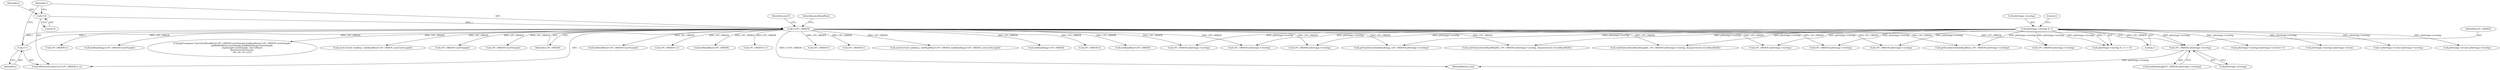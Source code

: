 digraph "0_Android_8e3be529372892e20ccf196809bc73276c822189@pointer" {
"1000720" [label="(Call,LPC_ORDER+pSettings->overlap)"];
"1000467" [label="(Call,i<LPC_ORDER)"];
"1000464" [label="(Call,i=0)"];
"1000470" [label="(Call,i++)"];
"1000540" [label="(Call,pSettings->overlap & 1)"];
"1000688" [label="(Call,LPC_ORDER+pSettings->overlap)"];
"1000463" [label="(ControlStructure,for(i=0;i<LPC_ORDER;i++))"];
"1000552" [label="(Call,(pSettings->overlap+pSettings->nCols)>>1)"];
"1000467" [label="(Call,i<LPC_ORDER)"];
"1000466" [label="(Literal,0)"];
"1000718" [label="(Call,lowBandImag[LPC_ORDER+pSettings->overlap])"];
"1000638" [label="(Call,getScalefactor(lowBandImag, LPC_ORDER+pSettings->overlap))"];
"1000540" [label="(Call,pSettings->overlap & 1)"];
"1000468" [label="(Identifier,i)"];
"1000720" [label="(Call,LPC_ORDER+pSettings->overlap)"];
"1001819" [label="(Call,lowBandReal+LPC_ORDER+startSample)"];
"1001891" [label="(Call,LPC_ORDER+i-2)"];
"1000740" [label="(Call,lowBandReal+LPC_ORDER)"];
"1000553" [label="(Call,pSettings->overlap+pSettings->nCols)"];
"1000506" [label="(Call,i<pSettings->nCols+pSettings->overlap)"];
"1000671" [label="(Call,scaleValues(&lowBandReal[0], LPC_ORDER+pSettings->overlap, dynamicScale-ovLowBandShift))"];
"1000703" [label="(Call,scaleValues(&lowBandImag[0], LPC_ORDER+pSettings->overlap, dynamicScale-ovLowBandShift))"];
"1000640" [label="(Call,LPC_ORDER+pSettings->overlap)"];
"1000508" [label="(Call,pSettings->nCols+pSettings->overlap)"];
"1000605" [label="(Call,LPC_ORDER+pSettings->overlap)"];
"1001882" [label="(Call,LPC_ORDER+i-1)"];
"1000541" [label="(Call,pSettings->overlap)"];
"1000708" [label="(Call,LPC_ORDER+pSettings->overlap)"];
"1000603" [label="(Call,getScalefactor(lowBandReal, LPC_ORDER+pSettings->overlap))"];
"1000470" [label="(Call,i++)"];
"1000471" [label="(Identifier,i)"];
"1002020" [label="(MethodReturn,void)"];
"1001907" [label="(Call,LPC_ORDER+i)"];
"1001750" [label="(Call,LPC_ORDER+i)"];
"1000539" [label="(Call,(pSettings->overlap & 1) == 0)"];
"1000544" [label="(Literal,1)"];
"1000620" [label="(Call,LPC_ORDER+pSettings->overlap)"];
"1000465" [label="(Identifier,i)"];
"1000545" [label="(Literal,0)"];
"1000737" [label="(Call,autoCorr2nd_cplx(&ac, lowBandReal+LPC_ORDER, lowBandImag+LPC_ORDER, autoCorrLength))"];
"1000743" [label="(Call,lowBandImag+LPC_ORDER)"];
"1000500" [label="(Identifier,useLP)"];
"1001763" [label="(Call,LPC_ORDER+i)"];
"1000754" [label="(Call,lowBandReal+LPC_ORDER)"];
"1000476" [label="(Identifier,plowBandReal)"];
"1001798" [label="(Call,LPC_ORDER+i)"];
"1000722" [label="(Call,pSettings->overlap)"];
"1001824" [label="(Call,lowBandImag+LPC_ORDER+startSample)"];
"1001818" [label="(Call,lppTransposer_func1(lowBandReal+LPC_ORDER+startSample,lowBandImag+LPC_ORDER+startSample,\n                              qmfBufferReal+startSample,qmfBufferImag+startSample,\n                              stopSample-startSample, (int) hiBand,\n                              dynamicScale,descale,\n                              a0r, a0i, a1r, a1i))"];
"1000676" [label="(Call,LPC_ORDER+pSettings->overlap)"];
"1000751" [label="(Call,autoCorr2nd_real(&ac, lowBandReal+LPC_ORDER, autoCorrLength))"];
"1000721" [label="(Identifier,LPC_ORDER)"];
"1000655" [label="(Call,LPC_ORDER+pSettings->overlap)"];
"1001821" [label="(Call,LPC_ORDER+startSample)"];
"1001826" [label="(Call,LPC_ORDER+startSample)"];
"1000464" [label="(Call,i=0)"];
"1000469" [label="(Identifier,LPC_ORDER)"];
"1000720" -> "1000718"  [label="AST: "];
"1000720" -> "1000722"  [label="CFG: "];
"1000721" -> "1000720"  [label="AST: "];
"1000722" -> "1000720"  [label="AST: "];
"1000718" -> "1000720"  [label="CFG: "];
"1000720" -> "1002020"  [label="DDG: pSettings->overlap"];
"1000467" -> "1000720"  [label="DDG: LPC_ORDER"];
"1000540" -> "1000720"  [label="DDG: pSettings->overlap"];
"1000467" -> "1000463"  [label="AST: "];
"1000467" -> "1000469"  [label="CFG: "];
"1000468" -> "1000467"  [label="AST: "];
"1000469" -> "1000467"  [label="AST: "];
"1000476" -> "1000467"  [label="CFG: "];
"1000500" -> "1000467"  [label="CFG: "];
"1000467" -> "1002020"  [label="DDG: i<LPC_ORDER"];
"1000464" -> "1000467"  [label="DDG: i"];
"1000470" -> "1000467"  [label="DDG: i"];
"1000467" -> "1000470"  [label="DDG: i"];
"1000467" -> "1000603"  [label="DDG: LPC_ORDER"];
"1000467" -> "1000605"  [label="DDG: LPC_ORDER"];
"1000467" -> "1000620"  [label="DDG: LPC_ORDER"];
"1000467" -> "1000638"  [label="DDG: LPC_ORDER"];
"1000467" -> "1000640"  [label="DDG: LPC_ORDER"];
"1000467" -> "1000655"  [label="DDG: LPC_ORDER"];
"1000467" -> "1000671"  [label="DDG: LPC_ORDER"];
"1000467" -> "1000676"  [label="DDG: LPC_ORDER"];
"1000467" -> "1000688"  [label="DDG: LPC_ORDER"];
"1000467" -> "1000703"  [label="DDG: LPC_ORDER"];
"1000467" -> "1000708"  [label="DDG: LPC_ORDER"];
"1000467" -> "1000737"  [label="DDG: LPC_ORDER"];
"1000467" -> "1000740"  [label="DDG: LPC_ORDER"];
"1000467" -> "1000743"  [label="DDG: LPC_ORDER"];
"1000467" -> "1000751"  [label="DDG: LPC_ORDER"];
"1000467" -> "1000754"  [label="DDG: LPC_ORDER"];
"1000467" -> "1001750"  [label="DDG: LPC_ORDER"];
"1000467" -> "1001763"  [label="DDG: LPC_ORDER"];
"1000467" -> "1001798"  [label="DDG: LPC_ORDER"];
"1000467" -> "1001818"  [label="DDG: LPC_ORDER"];
"1000467" -> "1001819"  [label="DDG: LPC_ORDER"];
"1000467" -> "1001821"  [label="DDG: LPC_ORDER"];
"1000467" -> "1001824"  [label="DDG: LPC_ORDER"];
"1000467" -> "1001826"  [label="DDG: LPC_ORDER"];
"1000467" -> "1001882"  [label="DDG: LPC_ORDER"];
"1000467" -> "1001891"  [label="DDG: LPC_ORDER"];
"1000467" -> "1001907"  [label="DDG: LPC_ORDER"];
"1000464" -> "1000463"  [label="AST: "];
"1000464" -> "1000466"  [label="CFG: "];
"1000465" -> "1000464"  [label="AST: "];
"1000466" -> "1000464"  [label="AST: "];
"1000468" -> "1000464"  [label="CFG: "];
"1000470" -> "1000463"  [label="AST: "];
"1000470" -> "1000471"  [label="CFG: "];
"1000471" -> "1000470"  [label="AST: "];
"1000468" -> "1000470"  [label="CFG: "];
"1000540" -> "1000539"  [label="AST: "];
"1000540" -> "1000544"  [label="CFG: "];
"1000541" -> "1000540"  [label="AST: "];
"1000544" -> "1000540"  [label="AST: "];
"1000545" -> "1000540"  [label="CFG: "];
"1000540" -> "1000506"  [label="DDG: pSettings->overlap"];
"1000540" -> "1000508"  [label="DDG: pSettings->overlap"];
"1000540" -> "1000539"  [label="DDG: pSettings->overlap"];
"1000540" -> "1000539"  [label="DDG: 1"];
"1000540" -> "1000552"  [label="DDG: pSettings->overlap"];
"1000540" -> "1000553"  [label="DDG: pSettings->overlap"];
"1000540" -> "1000603"  [label="DDG: pSettings->overlap"];
"1000540" -> "1000605"  [label="DDG: pSettings->overlap"];
"1000540" -> "1000620"  [label="DDG: pSettings->overlap"];
"1000540" -> "1000638"  [label="DDG: pSettings->overlap"];
"1000540" -> "1000640"  [label="DDG: pSettings->overlap"];
"1000540" -> "1000655"  [label="DDG: pSettings->overlap"];
"1000540" -> "1000671"  [label="DDG: pSettings->overlap"];
"1000540" -> "1000676"  [label="DDG: pSettings->overlap"];
"1000540" -> "1000688"  [label="DDG: pSettings->overlap"];
"1000540" -> "1000703"  [label="DDG: pSettings->overlap"];
"1000540" -> "1000708"  [label="DDG: pSettings->overlap"];
}
